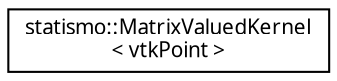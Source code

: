 digraph "Graphical Class Hierarchy"
{
  edge [fontname="FreeSans.ttf",fontsize="10",labelfontname="FreeSans.ttf",labelfontsize="10"];
  node [fontname="FreeSans.ttf",fontsize="10",shape=record];
  rankdir="LR";
  Node1 [label="statismo::MatrixValuedKernel\l\< vtkPoint \>",height=0.2,width=0.4,color="black", fillcolor="white", style="filled",URL="$classstatismo_1_1MatrixValuedKernel.html"];
}
